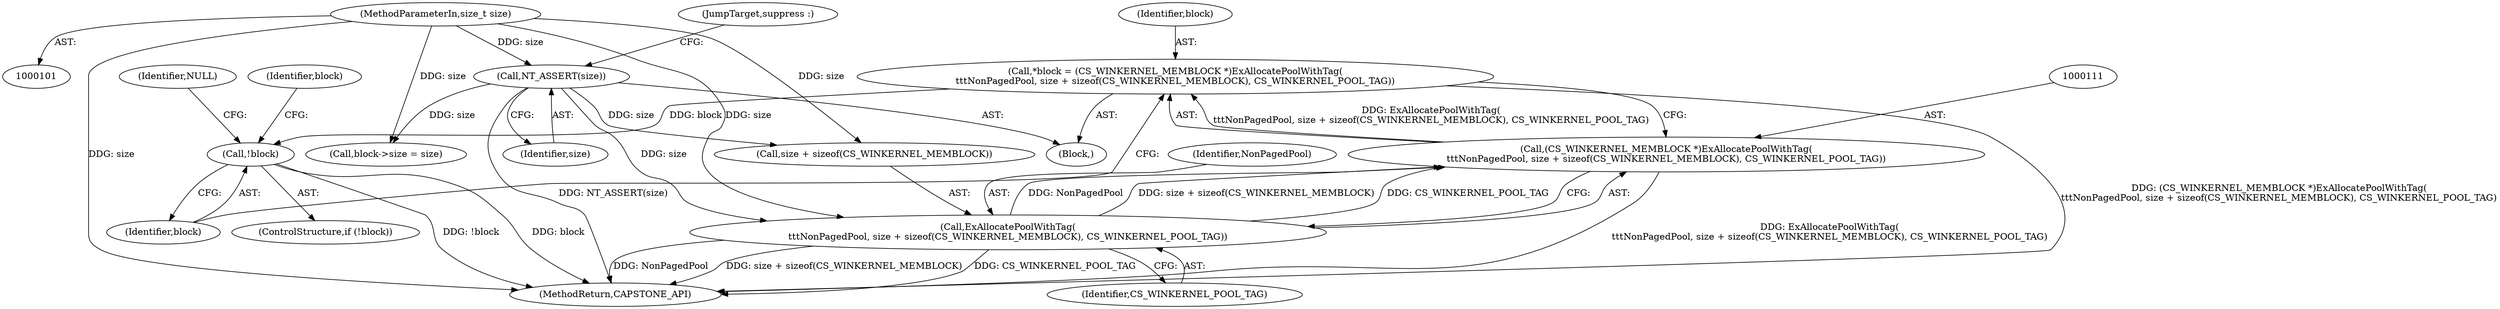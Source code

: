 digraph "0_capstone_6fe86eef621b9849f51a5e1e5d73258a93440403@pointer" {
"1000108" [label="(Call,*block = (CS_WINKERNEL_MEMBLOCK *)ExAllocatePoolWithTag(\n\t\t\tNonPagedPool, size + sizeof(CS_WINKERNEL_MEMBLOCK), CS_WINKERNEL_POOL_TAG))"];
"1000110" [label="(Call,(CS_WINKERNEL_MEMBLOCK *)ExAllocatePoolWithTag(\n\t\t\tNonPagedPool, size + sizeof(CS_WINKERNEL_MEMBLOCK), CS_WINKERNEL_POOL_TAG))"];
"1000112" [label="(Call,ExAllocatePoolWithTag(\n\t\t\tNonPagedPool, size + sizeof(CS_WINKERNEL_MEMBLOCK), CS_WINKERNEL_POOL_TAG))"];
"1000104" [label="(Call,NT_ASSERT(size))"];
"1000102" [label="(MethodParameterIn,size_t size)"];
"1000120" [label="(Call,!block)"];
"1000120" [label="(Call,!block)"];
"1000109" [label="(Identifier,block)"];
"1000124" [label="(Identifier,NULL)"];
"1000102" [label="(MethodParameterIn,size_t size)"];
"1000121" [label="(Identifier,block)"];
"1000127" [label="(Identifier,block)"];
"1000118" [label="(Identifier,CS_WINKERNEL_POOL_TAG)"];
"1000119" [label="(ControlStructure,if (!block))"];
"1000112" [label="(Call,ExAllocatePoolWithTag(\n\t\t\tNonPagedPool, size + sizeof(CS_WINKERNEL_MEMBLOCK), CS_WINKERNEL_POOL_TAG))"];
"1000105" [label="(Identifier,size)"];
"1000125" [label="(Call,block->size = size)"];
"1000114" [label="(Call,size + sizeof(CS_WINKERNEL_MEMBLOCK))"];
"1000104" [label="(Call,NT_ASSERT(size))"];
"1000106" [label="(JumpTarget,suppress :)"];
"1000134" [label="(MethodReturn,CAPSTONE_API)"];
"1000113" [label="(Identifier,NonPagedPool)"];
"1000108" [label="(Call,*block = (CS_WINKERNEL_MEMBLOCK *)ExAllocatePoolWithTag(\n\t\t\tNonPagedPool, size + sizeof(CS_WINKERNEL_MEMBLOCK), CS_WINKERNEL_POOL_TAG))"];
"1000103" [label="(Block,)"];
"1000110" [label="(Call,(CS_WINKERNEL_MEMBLOCK *)ExAllocatePoolWithTag(\n\t\t\tNonPagedPool, size + sizeof(CS_WINKERNEL_MEMBLOCK), CS_WINKERNEL_POOL_TAG))"];
"1000108" -> "1000103"  [label="AST: "];
"1000108" -> "1000110"  [label="CFG: "];
"1000109" -> "1000108"  [label="AST: "];
"1000110" -> "1000108"  [label="AST: "];
"1000121" -> "1000108"  [label="CFG: "];
"1000108" -> "1000134"  [label="DDG: (CS_WINKERNEL_MEMBLOCK *)ExAllocatePoolWithTag(\n\t\t\tNonPagedPool, size + sizeof(CS_WINKERNEL_MEMBLOCK), CS_WINKERNEL_POOL_TAG)"];
"1000110" -> "1000108"  [label="DDG: ExAllocatePoolWithTag(\n\t\t\tNonPagedPool, size + sizeof(CS_WINKERNEL_MEMBLOCK), CS_WINKERNEL_POOL_TAG)"];
"1000108" -> "1000120"  [label="DDG: block"];
"1000110" -> "1000112"  [label="CFG: "];
"1000111" -> "1000110"  [label="AST: "];
"1000112" -> "1000110"  [label="AST: "];
"1000110" -> "1000134"  [label="DDG: ExAllocatePoolWithTag(\n\t\t\tNonPagedPool, size + sizeof(CS_WINKERNEL_MEMBLOCK), CS_WINKERNEL_POOL_TAG)"];
"1000112" -> "1000110"  [label="DDG: NonPagedPool"];
"1000112" -> "1000110"  [label="DDG: size + sizeof(CS_WINKERNEL_MEMBLOCK)"];
"1000112" -> "1000110"  [label="DDG: CS_WINKERNEL_POOL_TAG"];
"1000112" -> "1000118"  [label="CFG: "];
"1000113" -> "1000112"  [label="AST: "];
"1000114" -> "1000112"  [label="AST: "];
"1000118" -> "1000112"  [label="AST: "];
"1000112" -> "1000134"  [label="DDG: size + sizeof(CS_WINKERNEL_MEMBLOCK)"];
"1000112" -> "1000134"  [label="DDG: CS_WINKERNEL_POOL_TAG"];
"1000112" -> "1000134"  [label="DDG: NonPagedPool"];
"1000104" -> "1000112"  [label="DDG: size"];
"1000102" -> "1000112"  [label="DDG: size"];
"1000104" -> "1000103"  [label="AST: "];
"1000104" -> "1000105"  [label="CFG: "];
"1000105" -> "1000104"  [label="AST: "];
"1000106" -> "1000104"  [label="CFG: "];
"1000104" -> "1000134"  [label="DDG: NT_ASSERT(size)"];
"1000102" -> "1000104"  [label="DDG: size"];
"1000104" -> "1000114"  [label="DDG: size"];
"1000104" -> "1000125"  [label="DDG: size"];
"1000102" -> "1000101"  [label="AST: "];
"1000102" -> "1000134"  [label="DDG: size"];
"1000102" -> "1000114"  [label="DDG: size"];
"1000102" -> "1000125"  [label="DDG: size"];
"1000120" -> "1000119"  [label="AST: "];
"1000120" -> "1000121"  [label="CFG: "];
"1000121" -> "1000120"  [label="AST: "];
"1000124" -> "1000120"  [label="CFG: "];
"1000127" -> "1000120"  [label="CFG: "];
"1000120" -> "1000134"  [label="DDG: block"];
"1000120" -> "1000134"  [label="DDG: !block"];
}
